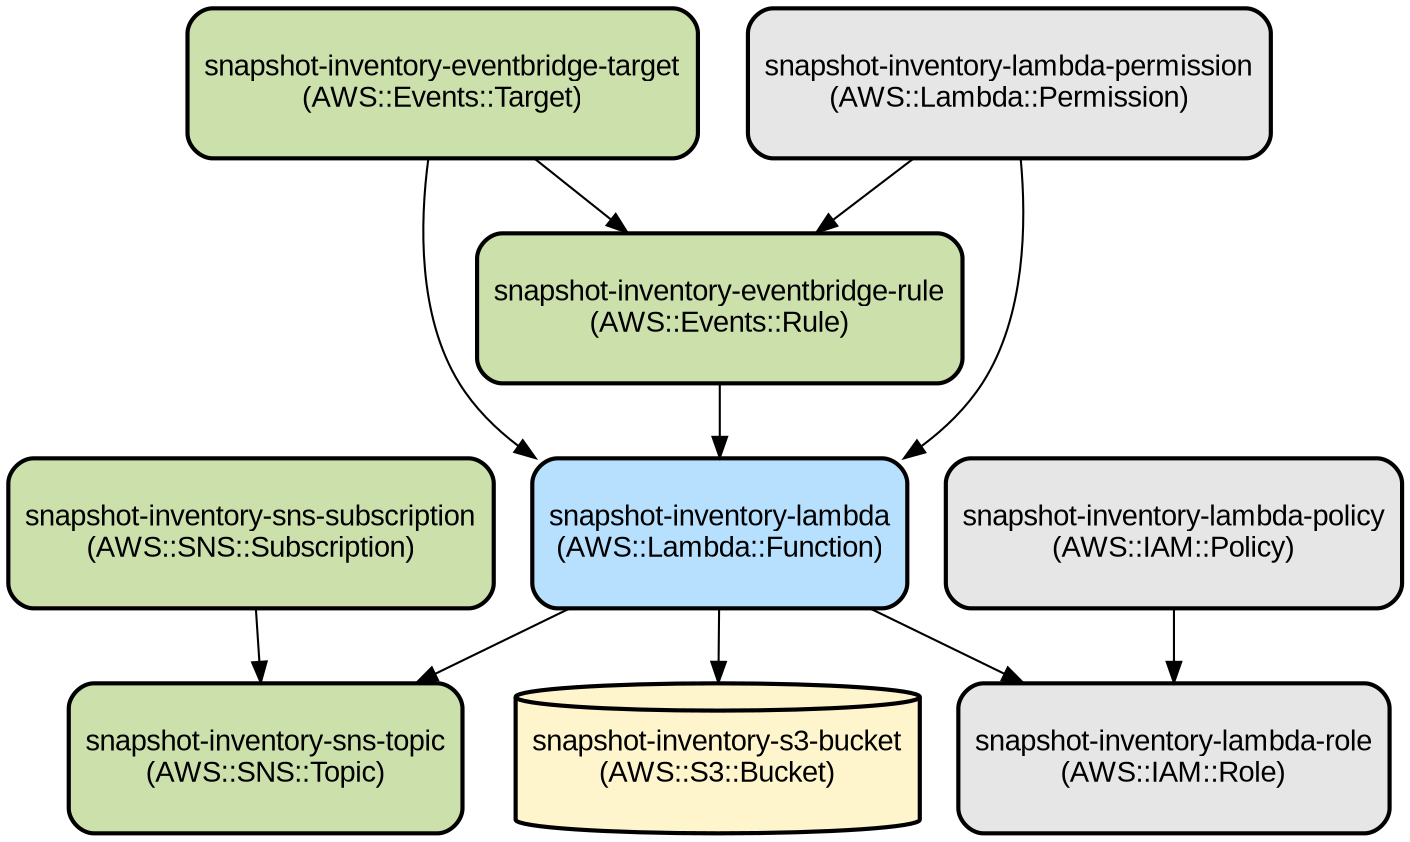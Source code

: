 digraph INFRA {
  node [ color = "black", fillcolor = "#E6E6E6", height =1, style = "filled,bold,rounded", fontname = "Arial" ];
  "snapshot-inventory-lambda" [ label = "snapshot-inventory-lambda
(AWS::Lambda::Function)", shape =rectangle, fillcolor = "#B7E0FF" ];
  "snapshot-inventory-s3-bucket" [ label = "snapshot-inventory-s3-bucket
(AWS::S3::Bucket)", shape =cylinder, fillcolor = "#FFF5CD" ];
  "snapshot-inventory-sns-topic" [ label = "snapshot-inventory-sns-topic
(AWS::SNS::Topic)", shape =rectangle, fillcolor = "#CCE0AC" ];
  "snapshot-inventory-lambda-role" [ label = "snapshot-inventory-lambda-role
(AWS::IAM::Role)", shape =rectangle ];
  "snapshot-inventory-lambda-policy" [ label = "snapshot-inventory-lambda-policy
(AWS::IAM::Policy)", shape =rectangle ];
  "snapshot-inventory-eventbridge-rule" [ label = "snapshot-inventory-eventbridge-rule
(AWS::Events::Rule)", shape =rectangle, fillcolor = "#CCE0AC" ];
  "snapshot-inventory-eventbridge-target" [ label = "snapshot-inventory-eventbridge-target
(AWS::Events::Target)", shape =rectangle, fillcolor = "#CCE0AC" ];
  "snapshot-inventory-lambda-permission" [ label = "snapshot-inventory-lambda-permission
(AWS::Lambda::Permission)", shape =rectangle ];
  "snapshot-inventory-sns-subscription" [ label = "snapshot-inventory-sns-subscription
(AWS::SNS::Subscription)", shape =rectangle, fillcolor = "#CCE0AC" ];
  "snapshot-inventory-lambda" -> "snapshot-inventory-s3-bucket";
  "snapshot-inventory-lambda" -> "snapshot-inventory-sns-topic";
  "snapshot-inventory-lambda" -> "snapshot-inventory-lambda-role";
  "snapshot-inventory-lambda-policy" -> "snapshot-inventory-lambda-role";
  "snapshot-inventory-eventbridge-rule" -> "snapshot-inventory-lambda";
  "snapshot-inventory-eventbridge-target" -> "snapshot-inventory-eventbridge-rule";
  "snapshot-inventory-eventbridge-target" -> "snapshot-inventory-lambda";
  "snapshot-inventory-lambda-permission" -> "snapshot-inventory-lambda";
  "snapshot-inventory-lambda-permission" -> "snapshot-inventory-eventbridge-rule";
  "snapshot-inventory-sns-subscription" -> "snapshot-inventory-sns-topic";
}
